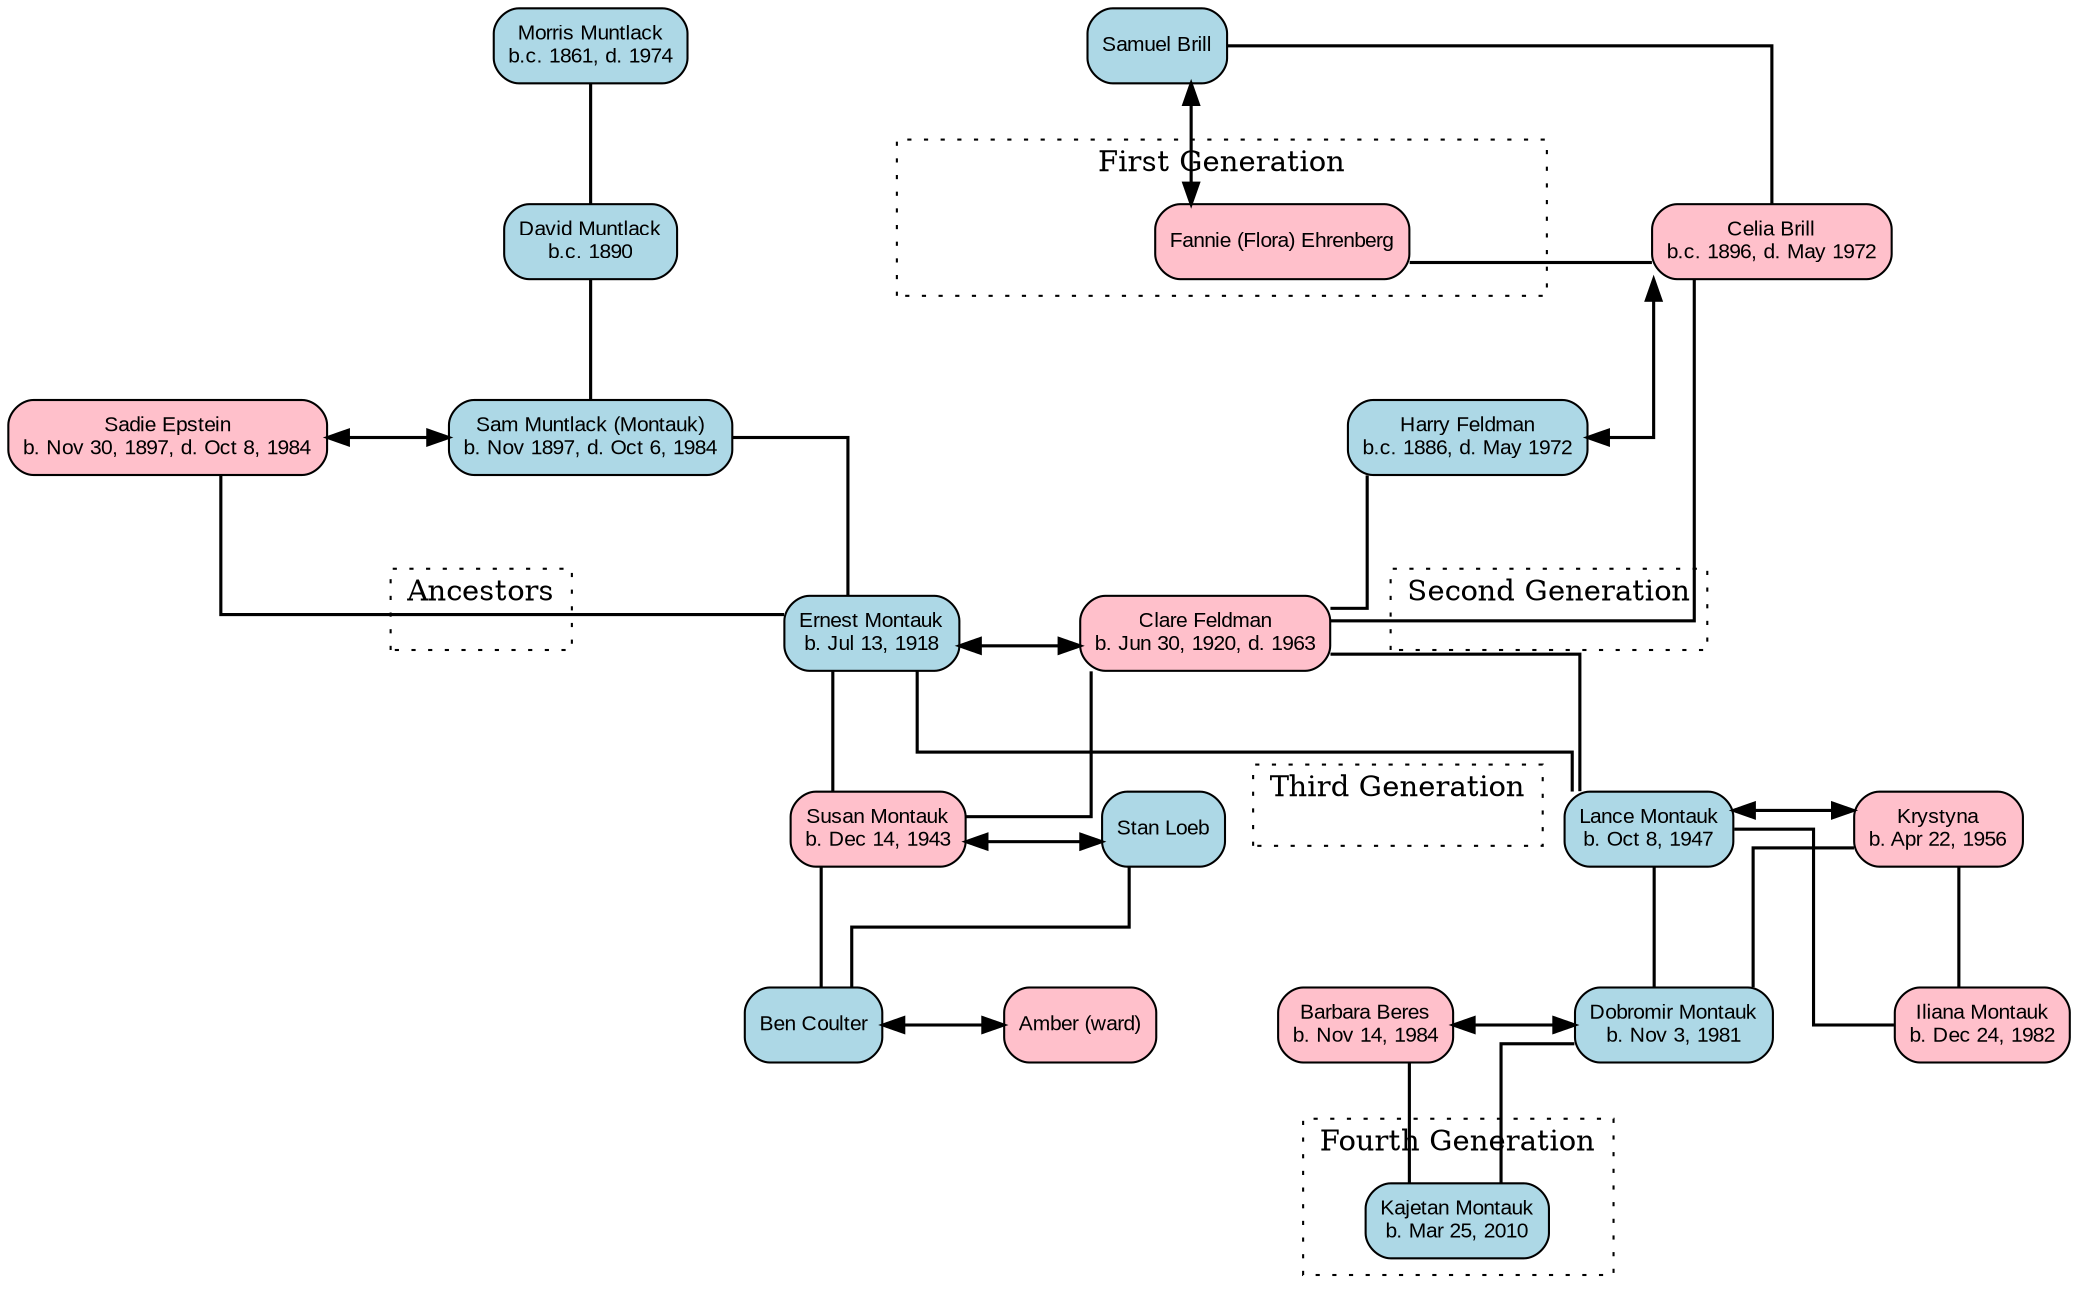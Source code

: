 digraph MontaukFamilyTree {
    // Graph settings
    rankdir=TB;
    splines=ortho;
    nodesep=0.8;
    ranksep=0.8;
    
    // Node styles
    node [shape=box, style="filled,rounded", fillcolor=lightblue, fontname="Arial", fontsize=10, margin="0.1,0.1"];
    
    // Edge styles
    edge [dir=none, penwidth=1.5];

    // Define custom node style based on gender
    node [shape=box, style="filled,rounded"];
    
    // Ancestors generation (Muntlack / Epstein)
    subgraph cluster_ancestors {
        label="Ancestors";
        style=dotted;
        
        // Create nodes for spouses
        MorrisMuntlack [label="Morris Muntlack\nb.c. 1861, d. 1974", fillcolor=lightblue];
        DavidMuntlack [label="David Muntlack\nb.c. 1890", fillcolor=lightblue];
        
        // Sam Montauk and wife
        SamMontauk [label="Sam Muntlack (Montauk)\nb. Nov 1897, d. Oct 6, 1984", fillcolor=lightblue];
        SadieEpstein [label="Sadie Epstein\nb. Nov 30, 1897, d. Oct 8, 1984", fillcolor=pink];
        
        // Invisible nodes for alignment
        invisible1 [style=invis, shape=point, height=0];
        
        // Connections
        MorrisMuntlack -> DavidMuntlack;
        DavidMuntlack -> SamMontauk;
        
        // Marriage connections
        {rank=same; SamMontauk -> invisible1 [style=invis]; invisible1 -> SadieEpstein [style=invis];}
        SamMontauk -> SadieEpstein [dir=both, style=solid, constraint=false];
    }
    
    // First generation (Ernest and Clare)
    subgraph cluster_first_generation {
        label="First Generation";
        style=dotted;
        
        // Brill-Feldman line
        SamuelBrill [label="Samuel Brill", fillcolor=lightblue];
        FannieBrill [label="Fannie (Flora) Ehrenberg", fillcolor=pink];
        
        HarryFeldman [label="Harry Feldman\nb.c. 1886, d. May 1972", fillcolor=lightblue];
        CeliaBrill [label="Celia Brill\nb.c. 1896, d. May 1972", fillcolor=pink];
        
        // Ernest and wife
        ErnestMontauk [label="Ernest Montauk\nb. Jul 13, 1918", fillcolor=lightblue];
        ClareFeldman [label="Clare Feldman\nb. Jun 30, 1920, d. 1963", fillcolor=pink];
        
        // Invisible nodes for alignment
        invisible2 [style=invis, shape=point, height=0];
        invisible3 [style=invis, shape=point, height=0];
        invisible4 [style=invis, shape=point, height=0];
        
        // Connections to parents
        SamMontauk -> ErnestMontauk;
        SadieEpstein -> ErnestMontauk;
        
        SamuelBrill -> CeliaBrill;
        FannieBrill -> CeliaBrill;
        
        CeliaBrill -> ClareFeldman;
        HarryFeldman -> ClareFeldman;
        
        // Marriage connections
        {rank=same; SamuelBrill -> invisible3 [style=invis]; invisible3 -> FannieBrill [style=invis];}
        SamuelBrill -> FannieBrill [dir=both, style=solid, constraint=false];
        
        {rank=same; CeliaBrill -> invisible4 [style=invis]; invisible4 -> HarryFeldman [style=invis];}
        CeliaBrill -> HarryFeldman [dir=both, style=solid, constraint=false];
        
        {rank=same; ErnestMontauk -> invisible2 [style=invis]; invisible2 -> ClareFeldman [style=invis];}
        ErnestMontauk -> ClareFeldman [dir=both, style=solid, constraint=false];
    }
    
    // Second generation (Susan and Lance)
    subgraph cluster_second_generation {
        label="Second Generation";
        style=dotted;
        
        // Susan branch
        SusanMontauk [label="Susan Montauk\nb. Dec 14, 1943", fillcolor=pink];
        StanLoeb [label="Stan Loeb", fillcolor=lightblue];
        
        // Lance branch
        LanceMontauk [label="Lance Montauk\nb. Oct 8, 1947", fillcolor=lightblue];
        Krystyna [label="Krystyna\nb. Apr 22, 1956", fillcolor=pink];
        
        // Invisible node for alignment
        invisible5 [style=invis, shape=point, height=0];
        invisible6 [style=invis, shape=point, height=0];
        
        // Connections to parents
        ErnestMontauk -> SusanMontauk;
        ClareFeldman -> SusanMontauk;
        
        ErnestMontauk -> LanceMontauk;
        ClareFeldman -> LanceMontauk;
        
        // Marriage connections
        {rank=same; SusanMontauk -> invisible5 [style=invis]; invisible5 -> StanLoeb [style=invis];}
        SusanMontauk -> StanLoeb [dir=both, style=solid, constraint=false];
        
        {rank=same; LanceMontauk -> invisible6 [style=invis]; invisible6 -> Krystyna [style=invis];}
        LanceMontauk -> Krystyna [dir=both, style=solid, constraint=false];
    }
    
    // Third generation (Dobromir and Iliana)
    subgraph cluster_third_generation {
        label="Third Generation";
        style=dotted;
        
        // Susan's children
        BenCoulter [label="Ben Coulter", fillcolor=lightblue];
        Amber [label="Amber (ward)", fillcolor=pink];
        
        // Lance's children
        DobromirMontauk [label="Dobromir Montauk\nb. Nov 3, 1981", fillcolor=lightblue];
        BarbaraBeres [label="Barbara Beres\nb. Nov 14, 1984", fillcolor=pink];
        
        IlianaMontauk [label="Iliana Montauk\nb. Dec 24, 1982", fillcolor=pink];
        
        // Invisible node for alignment
        invisible7 [style=invis, shape=point, height=0];
        
        // Connections to parents
        SusanMontauk -> BenCoulter;
        StanLoeb -> BenCoulter;
        
        LanceMontauk -> DobromirMontauk;
        Krystyna -> DobromirMontauk;
        
        LanceMontauk -> IlianaMontauk;
        Krystyna -> IlianaMontauk;
        
        // Marriage connections
        {rank=same; DobromirMontauk -> invisible7 [style=invis]; invisible7 -> BarbaraBeres [style=invis];}
        DobromirMontauk -> BarbaraBeres [dir=both, style=solid, constraint=false];
        
        {rank=same; BenCoulter -> Amber [dir=both, style=solid];}
    }
    
    // Fourth generation
    subgraph cluster_fourth_generation {
        label="Fourth Generation";
        style=dotted;
        
        // Kajetan (child of Dobromir)
        KajetanMontauk [label="Kajetan Montauk\nb. Mar 25, 2010", fillcolor=lightblue];
        
        // Connections to parents
        DobromirMontauk -> KajetanMontauk;
        BarbaraBeres -> KajetanMontauk;
    }
    
    // Rank constraints for alignment
    {rank=same; MorrisMuntlack; SamuelBrill;}
    {rank=same; DavidMuntlack; CeliaBrill;}
    {rank=same; SamMontauk; SadieEpstein; HarryFeldman;}
    {rank=same; ErnestMontauk; ClareFeldman;}
    {rank=same; SusanMontauk; StanLoeb; LanceMontauk; Krystyna;}
    {rank=same; BenCoulter; Amber; DobromirMontauk; BarbaraBeres; IlianaMontauk;}
}